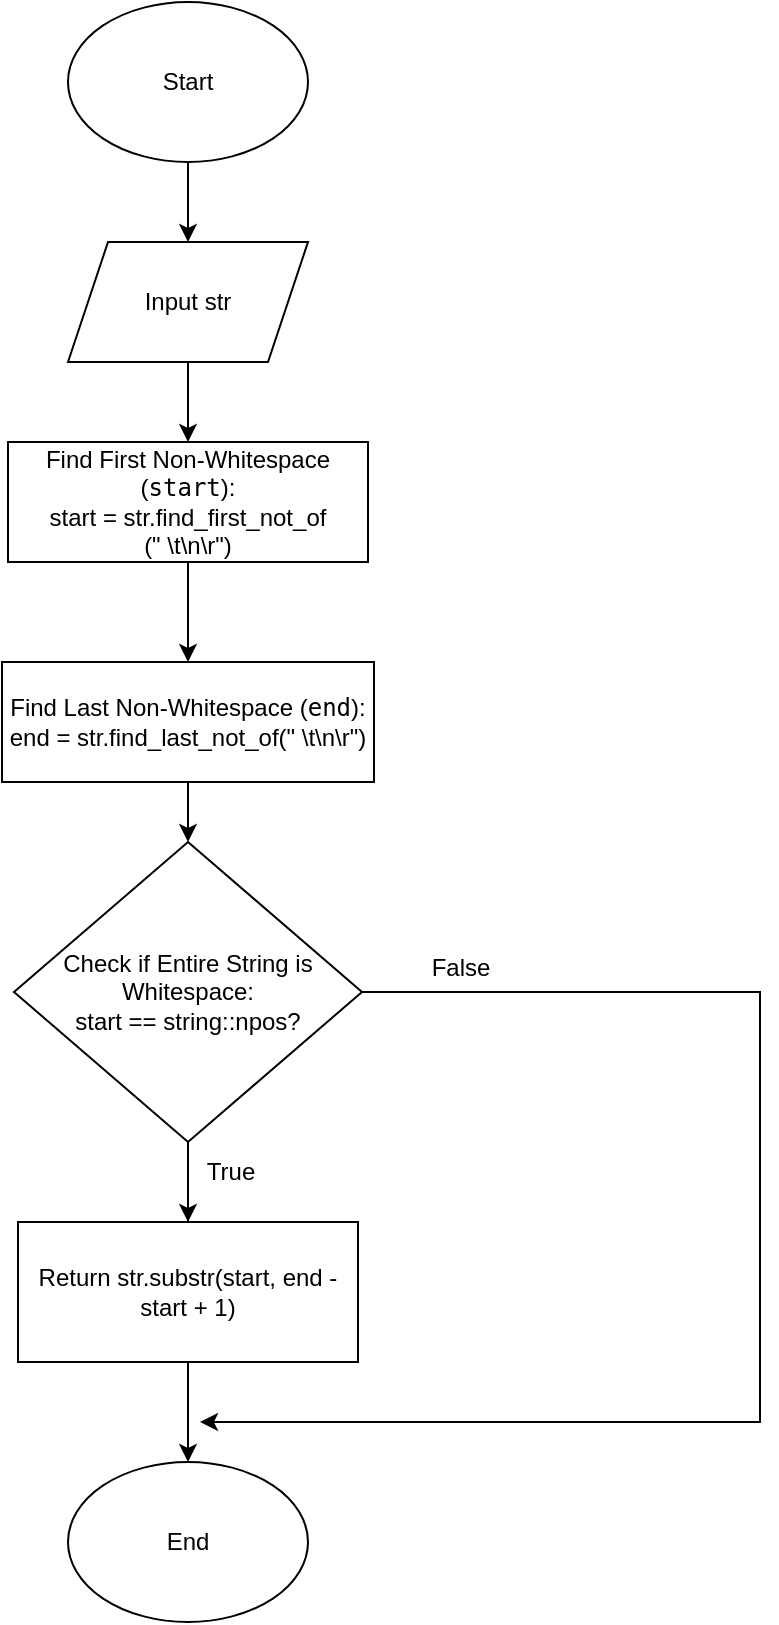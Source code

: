 <mxfile version="26.0.8">
  <diagram name="Page-1" id="yb_DkEze5VNRl5PxjooL">
    <mxGraphModel grid="1" page="1" gridSize="10" guides="1" tooltips="1" connect="1" arrows="1" fold="1" pageScale="1" pageWidth="827" pageHeight="1169" math="0" shadow="0">
      <root>
        <mxCell id="0" />
        <mxCell id="1" parent="0" />
        <mxCell id="mXWwPpdJeOzUtgQ3R5AJ-3" style="edgeStyle=orthogonalEdgeStyle;rounded=0;orthogonalLoop=1;jettySize=auto;html=1;" edge="1" parent="1" source="mXWwPpdJeOzUtgQ3R5AJ-1" target="mXWwPpdJeOzUtgQ3R5AJ-2">
          <mxGeometry relative="1" as="geometry" />
        </mxCell>
        <mxCell id="mXWwPpdJeOzUtgQ3R5AJ-1" value="Start" style="ellipse;whiteSpace=wrap;html=1;" vertex="1" parent="1">
          <mxGeometry x="354" y="70" width="120" height="80" as="geometry" />
        </mxCell>
        <mxCell id="mXWwPpdJeOzUtgQ3R5AJ-5" style="edgeStyle=orthogonalEdgeStyle;rounded=0;orthogonalLoop=1;jettySize=auto;html=1;entryX=0.5;entryY=0;entryDx=0;entryDy=0;" edge="1" parent="1" source="mXWwPpdJeOzUtgQ3R5AJ-2" target="mXWwPpdJeOzUtgQ3R5AJ-4">
          <mxGeometry relative="1" as="geometry" />
        </mxCell>
        <mxCell id="mXWwPpdJeOzUtgQ3R5AJ-2" value="Input str" style="shape=parallelogram;perimeter=parallelogramPerimeter;whiteSpace=wrap;html=1;fixedSize=1;" vertex="1" parent="1">
          <mxGeometry x="354" y="190" width="120" height="60" as="geometry" />
        </mxCell>
        <mxCell id="mXWwPpdJeOzUtgQ3R5AJ-7" style="edgeStyle=orthogonalEdgeStyle;rounded=0;orthogonalLoop=1;jettySize=auto;html=1;entryX=0.5;entryY=0;entryDx=0;entryDy=0;" edge="1" parent="1" source="mXWwPpdJeOzUtgQ3R5AJ-4" target="mXWwPpdJeOzUtgQ3R5AJ-6">
          <mxGeometry relative="1" as="geometry" />
        </mxCell>
        <mxCell id="mXWwPpdJeOzUtgQ3R5AJ-4" value="Find First Non-Whitespace (&lt;code&gt;start&lt;/code&gt;):&lt;div&gt;start = str.find_first_not_of&lt;div&gt;(&quot; \t\n\r&quot;)&lt;/div&gt;&lt;/div&gt;" style="rounded=0;whiteSpace=wrap;html=1;" vertex="1" parent="1">
          <mxGeometry x="324" y="290" width="180" height="60" as="geometry" />
        </mxCell>
        <mxCell id="mXWwPpdJeOzUtgQ3R5AJ-9" style="edgeStyle=orthogonalEdgeStyle;rounded=0;orthogonalLoop=1;jettySize=auto;html=1;entryX=0.5;entryY=0;entryDx=0;entryDy=0;" edge="1" parent="1" source="mXWwPpdJeOzUtgQ3R5AJ-6" target="mXWwPpdJeOzUtgQ3R5AJ-8">
          <mxGeometry relative="1" as="geometry" />
        </mxCell>
        <mxCell id="mXWwPpdJeOzUtgQ3R5AJ-6" value="Find Last Non-Whitespace (&lt;code&gt;end&lt;/code&gt;):&lt;div&gt;end = str.find_last_not_of(&quot; \t\n\r&quot;)&lt;/div&gt;" style="rounded=0;whiteSpace=wrap;html=1;" vertex="1" parent="1">
          <mxGeometry x="321" y="400" width="186" height="60" as="geometry" />
        </mxCell>
        <mxCell id="mXWwPpdJeOzUtgQ3R5AJ-11" style="edgeStyle=orthogonalEdgeStyle;rounded=0;orthogonalLoop=1;jettySize=auto;html=1;exitX=0.5;exitY=1;exitDx=0;exitDy=0;entryX=0.5;entryY=0;entryDx=0;entryDy=0;" edge="1" parent="1" source="mXWwPpdJeOzUtgQ3R5AJ-8" target="mXWwPpdJeOzUtgQ3R5AJ-10">
          <mxGeometry relative="1" as="geometry" />
        </mxCell>
        <mxCell id="mXWwPpdJeOzUtgQ3R5AJ-15" style="edgeStyle=orthogonalEdgeStyle;rounded=0;orthogonalLoop=1;jettySize=auto;html=1;" edge="1" parent="1" source="mXWwPpdJeOzUtgQ3R5AJ-8">
          <mxGeometry relative="1" as="geometry">
            <mxPoint x="414" y="705" as="targetPoint" />
          </mxGeometry>
        </mxCell>
        <mxCell id="mXWwPpdJeOzUtgQ3R5AJ-17" style="edgeStyle=orthogonalEdgeStyle;rounded=0;orthogonalLoop=1;jettySize=auto;html=1;" edge="1" parent="1" source="mXWwPpdJeOzUtgQ3R5AJ-8">
          <mxGeometry relative="1" as="geometry">
            <mxPoint x="420" y="780" as="targetPoint" />
            <Array as="points">
              <mxPoint x="700" y="565" />
              <mxPoint x="700" y="780" />
            </Array>
          </mxGeometry>
        </mxCell>
        <mxCell id="mXWwPpdJeOzUtgQ3R5AJ-8" value=" Check if Entire String is Whitespace:&lt;div&gt;start == string::npos?&lt;/div&gt;" style="rhombus;whiteSpace=wrap;html=1;" vertex="1" parent="1">
          <mxGeometry x="327" y="490" width="174" height="150" as="geometry" />
        </mxCell>
        <mxCell id="mXWwPpdJeOzUtgQ3R5AJ-13" style="edgeStyle=orthogonalEdgeStyle;rounded=0;orthogonalLoop=1;jettySize=auto;html=1;entryX=0.5;entryY=0;entryDx=0;entryDy=0;" edge="1" parent="1" source="mXWwPpdJeOzUtgQ3R5AJ-10" target="mXWwPpdJeOzUtgQ3R5AJ-12">
          <mxGeometry relative="1" as="geometry" />
        </mxCell>
        <mxCell id="mXWwPpdJeOzUtgQ3R5AJ-10" value="Return str.substr(start, end - start + 1)" style="rounded=0;whiteSpace=wrap;html=1;" vertex="1" parent="1">
          <mxGeometry x="329" y="680" width="170" height="70" as="geometry" />
        </mxCell>
        <mxCell id="mXWwPpdJeOzUtgQ3R5AJ-12" value="End" style="ellipse;whiteSpace=wrap;html=1;" vertex="1" parent="1">
          <mxGeometry x="354" y="800" width="120" height="80" as="geometry" />
        </mxCell>
        <mxCell id="mXWwPpdJeOzUtgQ3R5AJ-18" value="False" style="text;html=1;align=center;verticalAlign=middle;resizable=0;points=[];autosize=1;strokeColor=none;fillColor=none;" vertex="1" parent="1">
          <mxGeometry x="525" y="538" width="50" height="30" as="geometry" />
        </mxCell>
        <mxCell id="mXWwPpdJeOzUtgQ3R5AJ-19" value="True" style="text;html=1;align=center;verticalAlign=middle;resizable=0;points=[];autosize=1;strokeColor=none;fillColor=none;" vertex="1" parent="1">
          <mxGeometry x="410" y="640" width="50" height="30" as="geometry" />
        </mxCell>
      </root>
    </mxGraphModel>
  </diagram>
</mxfile>
